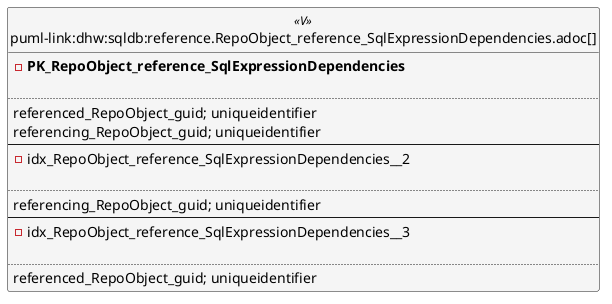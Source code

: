@startuml
left to right direction
'top to bottom direction
hide circle
'avoide "." issues:
set namespaceSeparator none


skinparam class {
  BackgroundColor White
  BackgroundColor<<FN>> Yellow
  BackgroundColor<<FS>> Yellow
  BackgroundColor<<FT>> LightGray
  BackgroundColor<<IF>> Yellow
  BackgroundColor<<IS>> Yellow
  BackgroundColor<<P>> Aqua
  BackgroundColor<<PC>> Aqua
  BackgroundColor<<SN>> Yellow
  BackgroundColor<<SO>> SlateBlue
  BackgroundColor<<TF>> LightGray
  BackgroundColor<<TR>> Tomato
  BackgroundColor<<U>> White
  BackgroundColor<<V>> WhiteSmoke
  BackgroundColor<<X>> Aqua
  BackgroundColor<<external>> AliceBlue
}


entity "puml-link:dhw:sqldb:reference.RepoObject_reference_SqlExpressionDependencies.adoc[]" as reference.RepoObject_reference_SqlExpressionDependencies << V >> {
- **PK_RepoObject_reference_SqlExpressionDependencies**

..
referenced_RepoObject_guid; uniqueidentifier
referencing_RepoObject_guid; uniqueidentifier
--
- idx_RepoObject_reference_SqlExpressionDependencies__2

..
referencing_RepoObject_guid; uniqueidentifier
--
- idx_RepoObject_reference_SqlExpressionDependencies__3

..
referenced_RepoObject_guid; uniqueidentifier
}


@enduml

